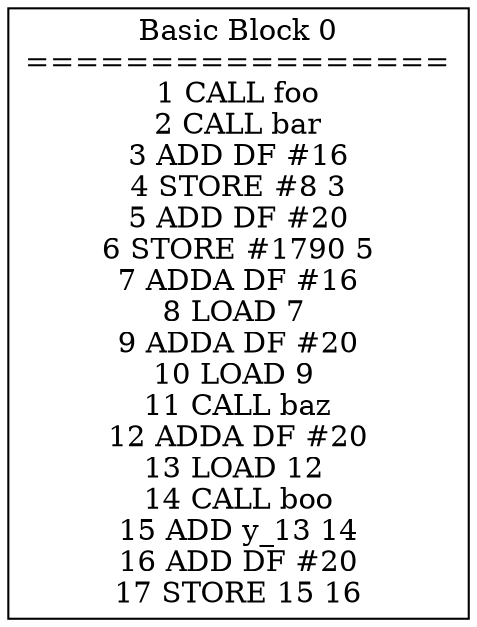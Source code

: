 digraph main {

"Basic Block 0" [shape=box, label="Basic Block 0
=================
1 CALL foo
2 CALL bar
3 ADD DF #16
4 STORE #8 3
5 ADD DF #20
6 STORE #1790 5
7 ADDA DF #16
8 LOAD 7 
9 ADDA DF #20
10 LOAD 9 
11 CALL baz
12 ADDA DF #20
13 LOAD 12 
14 CALL boo
15 ADD y_13 14
16 ADD DF #20
17 STORE 15 16
"];


}